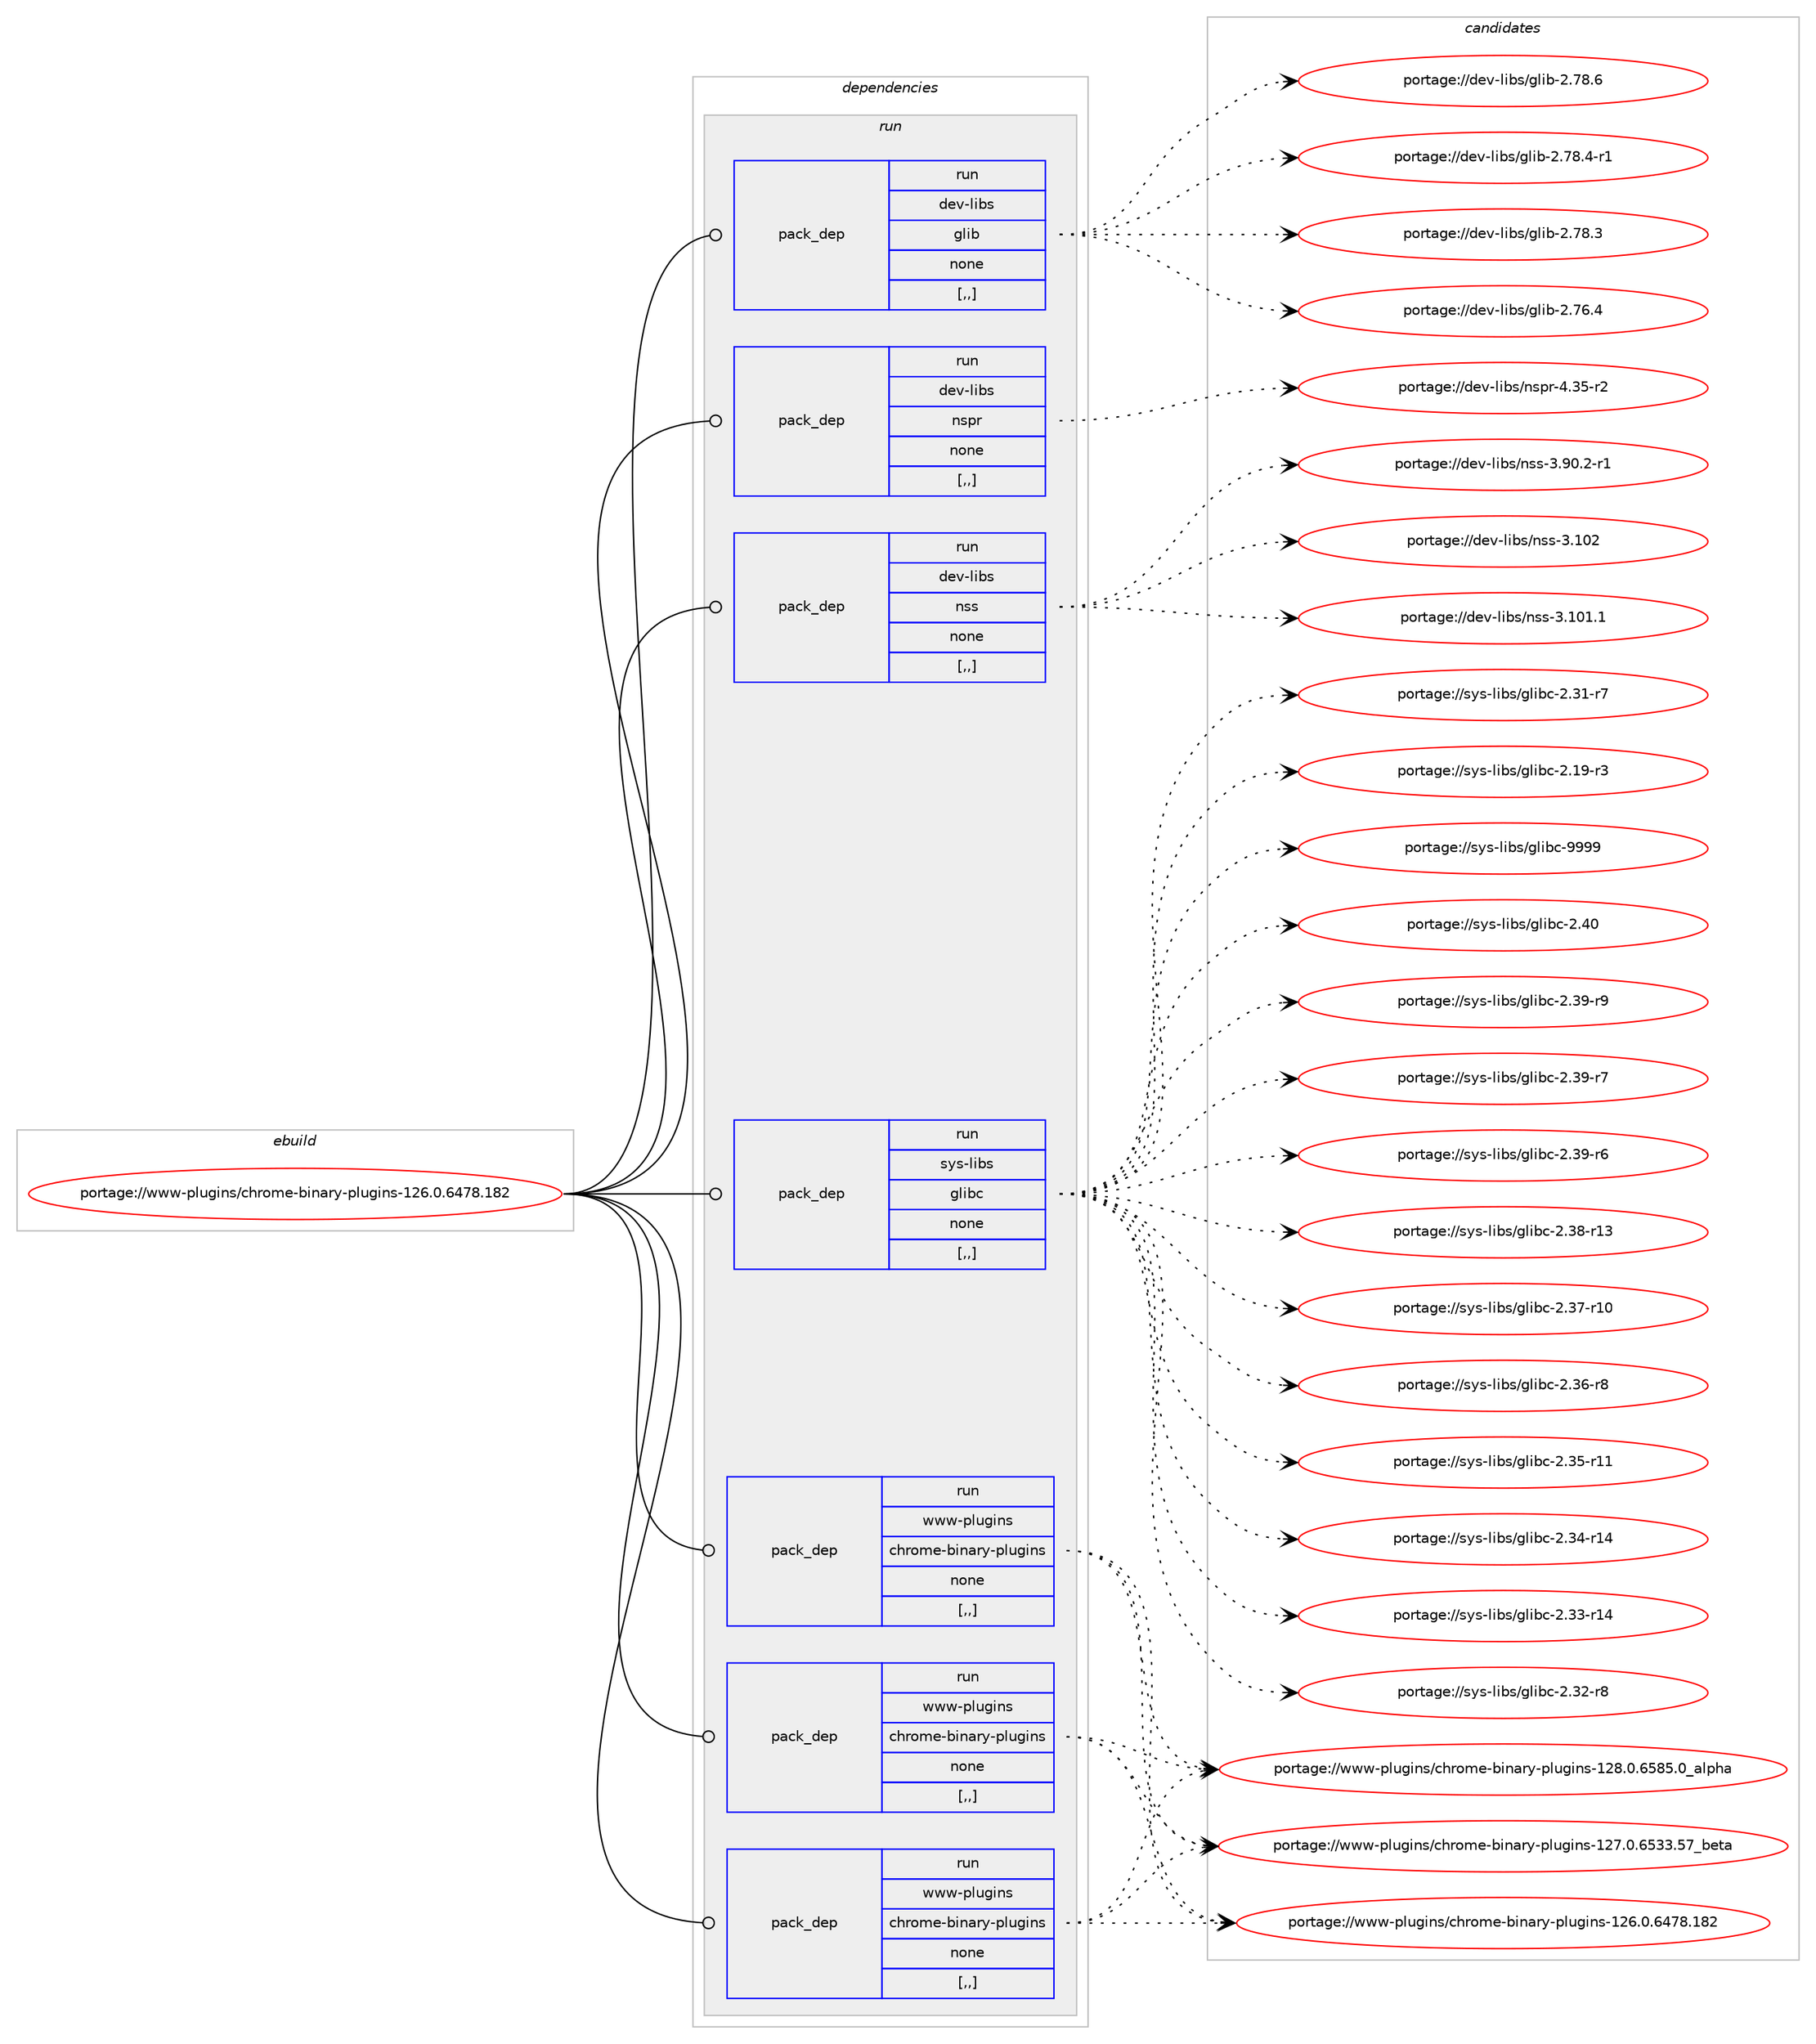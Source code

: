 digraph prolog {

# *************
# Graph options
# *************

newrank=true;
concentrate=true;
compound=true;
graph [rankdir=LR,fontname=Helvetica,fontsize=10,ranksep=1.5];#, ranksep=2.5, nodesep=0.2];
edge  [arrowhead=vee];
node  [fontname=Helvetica,fontsize=10];

# **********
# The ebuild
# **********

subgraph cluster_leftcol {
color=gray;
label=<<i>ebuild</i>>;
id [label="portage://www-plugins/chrome-binary-plugins-126.0.6478.182", color=red, width=4, href="../www-plugins/chrome-binary-plugins-126.0.6478.182.svg"];
}

# ****************
# The dependencies
# ****************

subgraph cluster_midcol {
color=gray;
label=<<i>dependencies</i>>;
subgraph cluster_compile {
fillcolor="#eeeeee";
style=filled;
label=<<i>compile</i>>;
}
subgraph cluster_compileandrun {
fillcolor="#eeeeee";
style=filled;
label=<<i>compile and run</i>>;
}
subgraph cluster_run {
fillcolor="#eeeeee";
style=filled;
label=<<i>run</i>>;
subgraph pack329192 {
dependency453373 [label=<<TABLE BORDER="0" CELLBORDER="1" CELLSPACING="0" CELLPADDING="4" WIDTH="220"><TR><TD ROWSPAN="6" CELLPADDING="30">pack_dep</TD></TR><TR><TD WIDTH="110">run</TD></TR><TR><TD>dev-libs</TD></TR><TR><TD>glib</TD></TR><TR><TD>none</TD></TR><TR><TD>[,,]</TD></TR></TABLE>>, shape=none, color=blue];
}
id:e -> dependency453373:w [weight=20,style="solid",arrowhead="odot"];
subgraph pack329193 {
dependency453374 [label=<<TABLE BORDER="0" CELLBORDER="1" CELLSPACING="0" CELLPADDING="4" WIDTH="220"><TR><TD ROWSPAN="6" CELLPADDING="30">pack_dep</TD></TR><TR><TD WIDTH="110">run</TD></TR><TR><TD>dev-libs</TD></TR><TR><TD>nspr</TD></TR><TR><TD>none</TD></TR><TR><TD>[,,]</TD></TR></TABLE>>, shape=none, color=blue];
}
id:e -> dependency453374:w [weight=20,style="solid",arrowhead="odot"];
subgraph pack329194 {
dependency453375 [label=<<TABLE BORDER="0" CELLBORDER="1" CELLSPACING="0" CELLPADDING="4" WIDTH="220"><TR><TD ROWSPAN="6" CELLPADDING="30">pack_dep</TD></TR><TR><TD WIDTH="110">run</TD></TR><TR><TD>dev-libs</TD></TR><TR><TD>nss</TD></TR><TR><TD>none</TD></TR><TR><TD>[,,]</TD></TR></TABLE>>, shape=none, color=blue];
}
id:e -> dependency453375:w [weight=20,style="solid",arrowhead="odot"];
subgraph pack329195 {
dependency453376 [label=<<TABLE BORDER="0" CELLBORDER="1" CELLSPACING="0" CELLPADDING="4" WIDTH="220"><TR><TD ROWSPAN="6" CELLPADDING="30">pack_dep</TD></TR><TR><TD WIDTH="110">run</TD></TR><TR><TD>sys-libs</TD></TR><TR><TD>glibc</TD></TR><TR><TD>none</TD></TR><TR><TD>[,,]</TD></TR></TABLE>>, shape=none, color=blue];
}
id:e -> dependency453376:w [weight=20,style="solid",arrowhead="odot"];
subgraph pack329196 {
dependency453377 [label=<<TABLE BORDER="0" CELLBORDER="1" CELLSPACING="0" CELLPADDING="4" WIDTH="220"><TR><TD ROWSPAN="6" CELLPADDING="30">pack_dep</TD></TR><TR><TD WIDTH="110">run</TD></TR><TR><TD>www-plugins</TD></TR><TR><TD>chrome-binary-plugins</TD></TR><TR><TD>none</TD></TR><TR><TD>[,,]</TD></TR></TABLE>>, shape=none, color=blue];
}
id:e -> dependency453377:w [weight=20,style="solid",arrowhead="odot"];
subgraph pack329197 {
dependency453378 [label=<<TABLE BORDER="0" CELLBORDER="1" CELLSPACING="0" CELLPADDING="4" WIDTH="220"><TR><TD ROWSPAN="6" CELLPADDING="30">pack_dep</TD></TR><TR><TD WIDTH="110">run</TD></TR><TR><TD>www-plugins</TD></TR><TR><TD>chrome-binary-plugins</TD></TR><TR><TD>none</TD></TR><TR><TD>[,,]</TD></TR></TABLE>>, shape=none, color=blue];
}
id:e -> dependency453378:w [weight=20,style="solid",arrowhead="odot"];
subgraph pack329198 {
dependency453379 [label=<<TABLE BORDER="0" CELLBORDER="1" CELLSPACING="0" CELLPADDING="4" WIDTH="220"><TR><TD ROWSPAN="6" CELLPADDING="30">pack_dep</TD></TR><TR><TD WIDTH="110">run</TD></TR><TR><TD>www-plugins</TD></TR><TR><TD>chrome-binary-plugins</TD></TR><TR><TD>none</TD></TR><TR><TD>[,,]</TD></TR></TABLE>>, shape=none, color=blue];
}
id:e -> dependency453379:w [weight=20,style="solid",arrowhead="odot"];
}
}

# **************
# The candidates
# **************

subgraph cluster_choices {
rank=same;
color=gray;
label=<<i>candidates</i>>;

subgraph choice329192 {
color=black;
nodesep=1;
choice1001011184510810598115471031081059845504655564654 [label="portage://dev-libs/glib-2.78.6", color=red, width=4,href="../dev-libs/glib-2.78.6.svg"];
choice10010111845108105981154710310810598455046555646524511449 [label="portage://dev-libs/glib-2.78.4-r1", color=red, width=4,href="../dev-libs/glib-2.78.4-r1.svg"];
choice1001011184510810598115471031081059845504655564651 [label="portage://dev-libs/glib-2.78.3", color=red, width=4,href="../dev-libs/glib-2.78.3.svg"];
choice1001011184510810598115471031081059845504655544652 [label="portage://dev-libs/glib-2.76.4", color=red, width=4,href="../dev-libs/glib-2.76.4.svg"];
dependency453373:e -> choice1001011184510810598115471031081059845504655564654:w [style=dotted,weight="100"];
dependency453373:e -> choice10010111845108105981154710310810598455046555646524511449:w [style=dotted,weight="100"];
dependency453373:e -> choice1001011184510810598115471031081059845504655564651:w [style=dotted,weight="100"];
dependency453373:e -> choice1001011184510810598115471031081059845504655544652:w [style=dotted,weight="100"];
}
subgraph choice329193 {
color=black;
nodesep=1;
choice10010111845108105981154711011511211445524651534511450 [label="portage://dev-libs/nspr-4.35-r2", color=red, width=4,href="../dev-libs/nspr-4.35-r2.svg"];
dependency453374:e -> choice10010111845108105981154711011511211445524651534511450:w [style=dotted,weight="100"];
}
subgraph choice329194 {
color=black;
nodesep=1;
choice100101118451081059811547110115115455146494850 [label="portage://dev-libs/nss-3.102", color=red, width=4,href="../dev-libs/nss-3.102.svg"];
choice1001011184510810598115471101151154551464948494649 [label="portage://dev-libs/nss-3.101.1", color=red, width=4,href="../dev-libs/nss-3.101.1.svg"];
choice100101118451081059811547110115115455146574846504511449 [label="portage://dev-libs/nss-3.90.2-r1", color=red, width=4,href="../dev-libs/nss-3.90.2-r1.svg"];
dependency453375:e -> choice100101118451081059811547110115115455146494850:w [style=dotted,weight="100"];
dependency453375:e -> choice1001011184510810598115471101151154551464948494649:w [style=dotted,weight="100"];
dependency453375:e -> choice100101118451081059811547110115115455146574846504511449:w [style=dotted,weight="100"];
}
subgraph choice329195 {
color=black;
nodesep=1;
choice11512111545108105981154710310810598994557575757 [label="portage://sys-libs/glibc-9999", color=red, width=4,href="../sys-libs/glibc-9999.svg"];
choice11512111545108105981154710310810598994550465248 [label="portage://sys-libs/glibc-2.40", color=red, width=4,href="../sys-libs/glibc-2.40.svg"];
choice115121115451081059811547103108105989945504651574511457 [label="portage://sys-libs/glibc-2.39-r9", color=red, width=4,href="../sys-libs/glibc-2.39-r9.svg"];
choice115121115451081059811547103108105989945504651574511455 [label="portage://sys-libs/glibc-2.39-r7", color=red, width=4,href="../sys-libs/glibc-2.39-r7.svg"];
choice115121115451081059811547103108105989945504651574511454 [label="portage://sys-libs/glibc-2.39-r6", color=red, width=4,href="../sys-libs/glibc-2.39-r6.svg"];
choice11512111545108105981154710310810598994550465156451144951 [label="portage://sys-libs/glibc-2.38-r13", color=red, width=4,href="../sys-libs/glibc-2.38-r13.svg"];
choice11512111545108105981154710310810598994550465155451144948 [label="portage://sys-libs/glibc-2.37-r10", color=red, width=4,href="../sys-libs/glibc-2.37-r10.svg"];
choice115121115451081059811547103108105989945504651544511456 [label="portage://sys-libs/glibc-2.36-r8", color=red, width=4,href="../sys-libs/glibc-2.36-r8.svg"];
choice11512111545108105981154710310810598994550465153451144949 [label="portage://sys-libs/glibc-2.35-r11", color=red, width=4,href="../sys-libs/glibc-2.35-r11.svg"];
choice11512111545108105981154710310810598994550465152451144952 [label="portage://sys-libs/glibc-2.34-r14", color=red, width=4,href="../sys-libs/glibc-2.34-r14.svg"];
choice11512111545108105981154710310810598994550465151451144952 [label="portage://sys-libs/glibc-2.33-r14", color=red, width=4,href="../sys-libs/glibc-2.33-r14.svg"];
choice115121115451081059811547103108105989945504651504511456 [label="portage://sys-libs/glibc-2.32-r8", color=red, width=4,href="../sys-libs/glibc-2.32-r8.svg"];
choice115121115451081059811547103108105989945504651494511455 [label="portage://sys-libs/glibc-2.31-r7", color=red, width=4,href="../sys-libs/glibc-2.31-r7.svg"];
choice115121115451081059811547103108105989945504649574511451 [label="portage://sys-libs/glibc-2.19-r3", color=red, width=4,href="../sys-libs/glibc-2.19-r3.svg"];
dependency453376:e -> choice11512111545108105981154710310810598994557575757:w [style=dotted,weight="100"];
dependency453376:e -> choice11512111545108105981154710310810598994550465248:w [style=dotted,weight="100"];
dependency453376:e -> choice115121115451081059811547103108105989945504651574511457:w [style=dotted,weight="100"];
dependency453376:e -> choice115121115451081059811547103108105989945504651574511455:w [style=dotted,weight="100"];
dependency453376:e -> choice115121115451081059811547103108105989945504651574511454:w [style=dotted,weight="100"];
dependency453376:e -> choice11512111545108105981154710310810598994550465156451144951:w [style=dotted,weight="100"];
dependency453376:e -> choice11512111545108105981154710310810598994550465155451144948:w [style=dotted,weight="100"];
dependency453376:e -> choice115121115451081059811547103108105989945504651544511456:w [style=dotted,weight="100"];
dependency453376:e -> choice11512111545108105981154710310810598994550465153451144949:w [style=dotted,weight="100"];
dependency453376:e -> choice11512111545108105981154710310810598994550465152451144952:w [style=dotted,weight="100"];
dependency453376:e -> choice11512111545108105981154710310810598994550465151451144952:w [style=dotted,weight="100"];
dependency453376:e -> choice115121115451081059811547103108105989945504651504511456:w [style=dotted,weight="100"];
dependency453376:e -> choice115121115451081059811547103108105989945504651494511455:w [style=dotted,weight="100"];
dependency453376:e -> choice115121115451081059811547103108105989945504649574511451:w [style=dotted,weight="100"];
}
subgraph choice329196 {
color=black;
nodesep=1;
choice1191191194511210811710310511011547991041141111091014598105110971141214511210811710310511011545495056464846545356534648959710811210497 [label="portage://www-plugins/chrome-binary-plugins-128.0.6585.0_alpha", color=red, width=4,href="../www-plugins/chrome-binary-plugins-128.0.6585.0_alpha.svg"];
choice119119119451121081171031051101154799104114111109101459810511097114121451121081171031051101154549505546484654535151465355959810111697 [label="portage://www-plugins/chrome-binary-plugins-127.0.6533.57_beta", color=red, width=4,href="../www-plugins/chrome-binary-plugins-127.0.6533.57_beta.svg"];
choice11911911945112108117103105110115479910411411110910145981051109711412145112108117103105110115454950544648465452555646495650 [label="portage://www-plugins/chrome-binary-plugins-126.0.6478.182", color=red, width=4,href="../www-plugins/chrome-binary-plugins-126.0.6478.182.svg"];
dependency453377:e -> choice1191191194511210811710310511011547991041141111091014598105110971141214511210811710310511011545495056464846545356534648959710811210497:w [style=dotted,weight="100"];
dependency453377:e -> choice119119119451121081171031051101154799104114111109101459810511097114121451121081171031051101154549505546484654535151465355959810111697:w [style=dotted,weight="100"];
dependency453377:e -> choice11911911945112108117103105110115479910411411110910145981051109711412145112108117103105110115454950544648465452555646495650:w [style=dotted,weight="100"];
}
subgraph choice329197 {
color=black;
nodesep=1;
choice1191191194511210811710310511011547991041141111091014598105110971141214511210811710310511011545495056464846545356534648959710811210497 [label="portage://www-plugins/chrome-binary-plugins-128.0.6585.0_alpha", color=red, width=4,href="../www-plugins/chrome-binary-plugins-128.0.6585.0_alpha.svg"];
choice119119119451121081171031051101154799104114111109101459810511097114121451121081171031051101154549505546484654535151465355959810111697 [label="portage://www-plugins/chrome-binary-plugins-127.0.6533.57_beta", color=red, width=4,href="../www-plugins/chrome-binary-plugins-127.0.6533.57_beta.svg"];
choice11911911945112108117103105110115479910411411110910145981051109711412145112108117103105110115454950544648465452555646495650 [label="portage://www-plugins/chrome-binary-plugins-126.0.6478.182", color=red, width=4,href="../www-plugins/chrome-binary-plugins-126.0.6478.182.svg"];
dependency453378:e -> choice1191191194511210811710310511011547991041141111091014598105110971141214511210811710310511011545495056464846545356534648959710811210497:w [style=dotted,weight="100"];
dependency453378:e -> choice119119119451121081171031051101154799104114111109101459810511097114121451121081171031051101154549505546484654535151465355959810111697:w [style=dotted,weight="100"];
dependency453378:e -> choice11911911945112108117103105110115479910411411110910145981051109711412145112108117103105110115454950544648465452555646495650:w [style=dotted,weight="100"];
}
subgraph choice329198 {
color=black;
nodesep=1;
choice1191191194511210811710310511011547991041141111091014598105110971141214511210811710310511011545495056464846545356534648959710811210497 [label="portage://www-plugins/chrome-binary-plugins-128.0.6585.0_alpha", color=red, width=4,href="../www-plugins/chrome-binary-plugins-128.0.6585.0_alpha.svg"];
choice119119119451121081171031051101154799104114111109101459810511097114121451121081171031051101154549505546484654535151465355959810111697 [label="portage://www-plugins/chrome-binary-plugins-127.0.6533.57_beta", color=red, width=4,href="../www-plugins/chrome-binary-plugins-127.0.6533.57_beta.svg"];
choice11911911945112108117103105110115479910411411110910145981051109711412145112108117103105110115454950544648465452555646495650 [label="portage://www-plugins/chrome-binary-plugins-126.0.6478.182", color=red, width=4,href="../www-plugins/chrome-binary-plugins-126.0.6478.182.svg"];
dependency453379:e -> choice1191191194511210811710310511011547991041141111091014598105110971141214511210811710310511011545495056464846545356534648959710811210497:w [style=dotted,weight="100"];
dependency453379:e -> choice119119119451121081171031051101154799104114111109101459810511097114121451121081171031051101154549505546484654535151465355959810111697:w [style=dotted,weight="100"];
dependency453379:e -> choice11911911945112108117103105110115479910411411110910145981051109711412145112108117103105110115454950544648465452555646495650:w [style=dotted,weight="100"];
}
}

}

